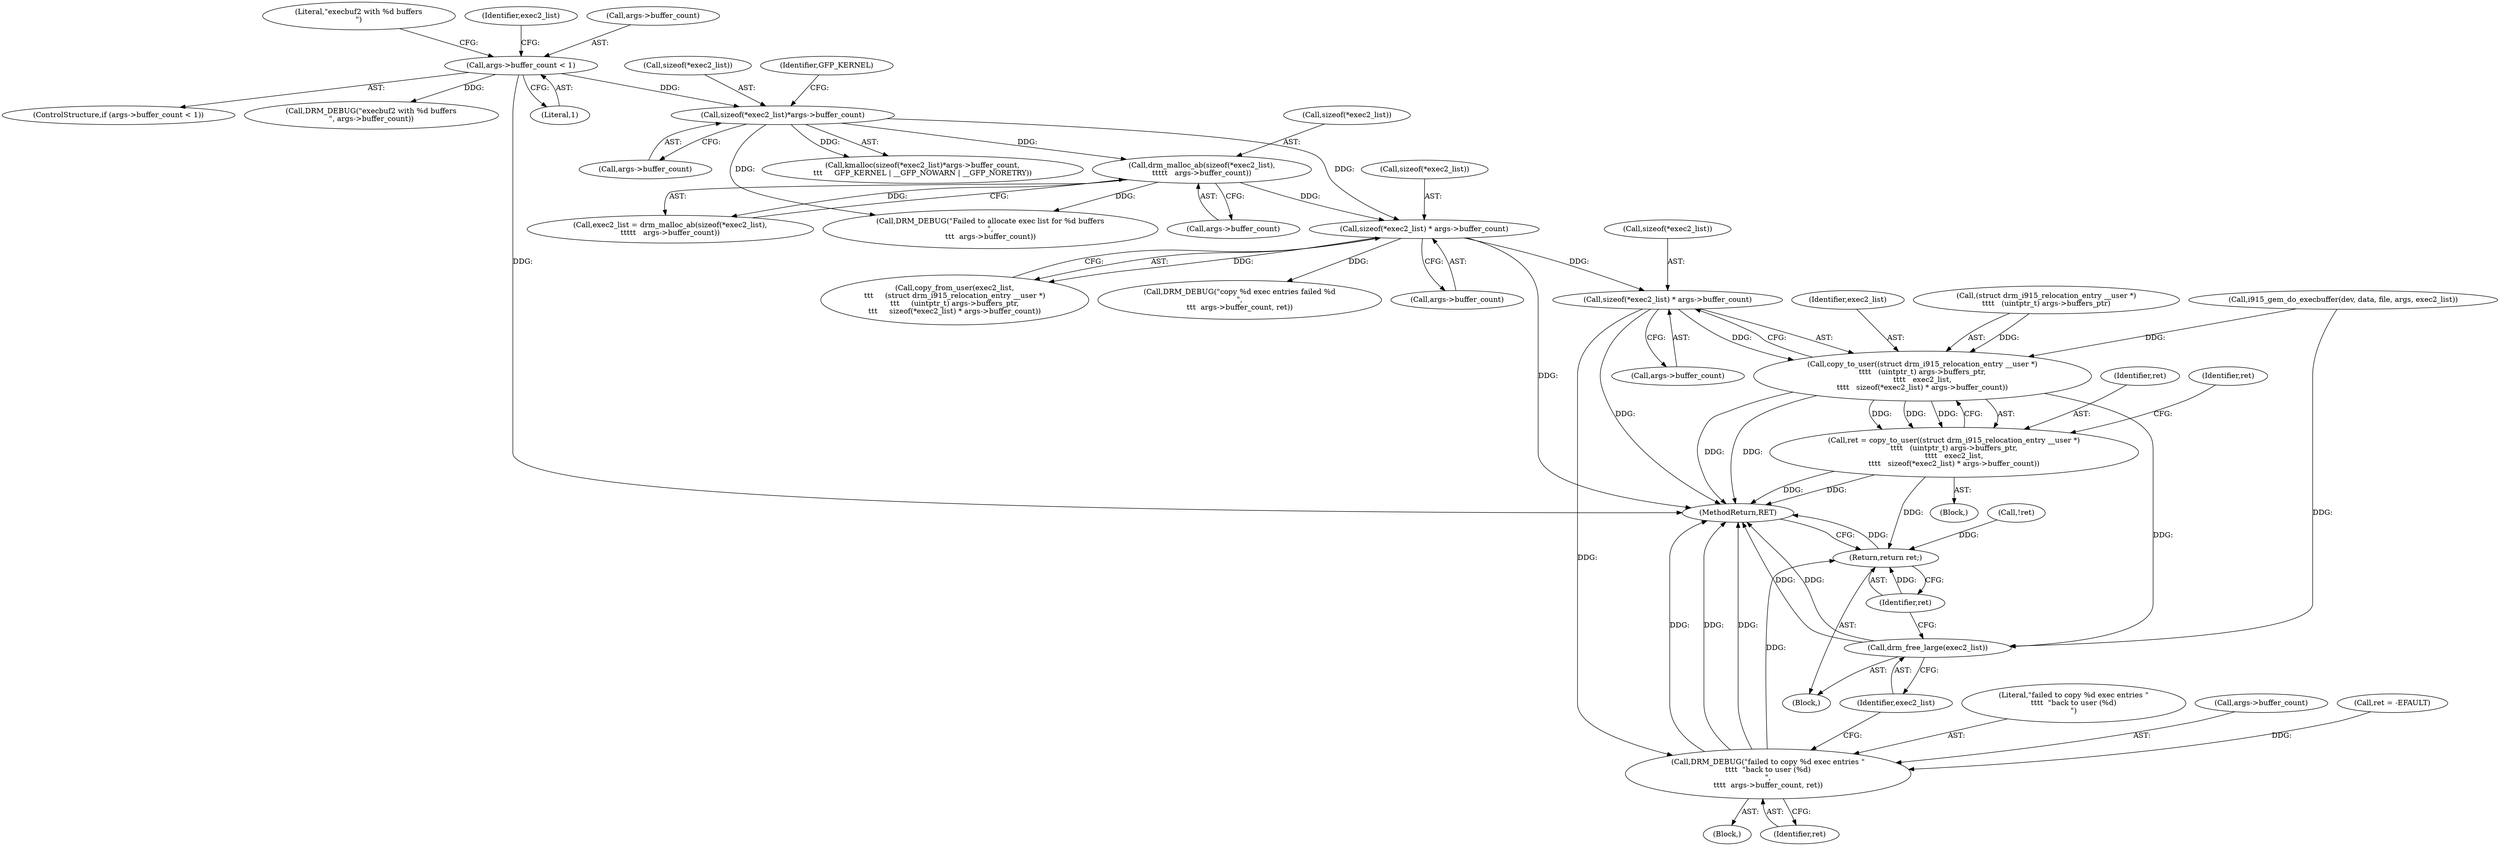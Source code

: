 digraph "1_linux_ed8cd3b2cd61004cab85380c52b1817aca1ca49b@API" {
"1000228" [label="(Call,sizeof(*exec2_list) * args->buffer_count)"];
"1000182" [label="(Call,sizeof(*exec2_list) * args->buffer_count)"];
"1000151" [label="(Call,drm_malloc_ab(sizeof(*exec2_list),\n\t\t\t\t\t   args->buffer_count))"];
"1000133" [label="(Call,sizeof(*exec2_list)*args->buffer_count)"];
"1000116" [label="(Call,args->buffer_count < 1)"];
"1000219" [label="(Call,copy_to_user((struct drm_i915_relocation_entry __user *)\n\t\t\t\t   (uintptr_t) args->buffers_ptr,\n\t\t\t\t   exec2_list,\n\t\t\t\t   sizeof(*exec2_list) * args->buffer_count))"];
"1000217" [label="(Call,ret = copy_to_user((struct drm_i915_relocation_entry __user *)\n\t\t\t\t   (uintptr_t) args->buffers_ptr,\n\t\t\t\t   exec2_list,\n\t\t\t\t   sizeof(*exec2_list) * args->buffer_count))"];
"1000250" [label="(Return,return ret;)"];
"1000248" [label="(Call,drm_free_large(exec2_list))"];
"1000242" [label="(Call,DRM_DEBUG(\"failed to copy %d exec entries \"\n\t\t\t\t  \"back to user (%d)\n\",\n\t\t\t\t  args->buffer_count, ret))"];
"1000123" [label="(Literal,\"execbuf2 with %d buffers\n\")"];
"1000131" [label="(Identifier,exec2_list)"];
"1000242" [label="(Call,DRM_DEBUG(\"failed to copy %d exec entries \"\n\t\t\t\t  \"back to user (%d)\n\",\n\t\t\t\t  args->buffer_count, ret))"];
"1000183" [label="(Call,sizeof(*exec2_list))"];
"1000173" [label="(Call,copy_from_user(exec2_list,\n\t\t\t     (struct drm_i915_relocation_entry __user *)\n\t\t\t     (uintptr_t) args->buffers_ptr,\n\t\t\t     sizeof(*exec2_list) * args->buffer_count))"];
"1000243" [label="(Literal,\"failed to copy %d exec entries \"\n\t\t\t\t  \"back to user (%d)\n\")"];
"1000117" [label="(Call,args->buffer_count)"];
"1000137" [label="(Call,args->buffer_count)"];
"1000151" [label="(Call,drm_malloc_ab(sizeof(*exec2_list),\n\t\t\t\t\t   args->buffer_count))"];
"1000141" [label="(Identifier,GFP_KERNEL)"];
"1000237" [label="(Block,)"];
"1000219" [label="(Call,copy_to_user((struct drm_i915_relocation_entry __user *)\n\t\t\t\t   (uintptr_t) args->buffers_ptr,\n\t\t\t\t   exec2_list,\n\t\t\t\t   sizeof(*exec2_list) * args->buffer_count))"];
"1000155" [label="(Call,args->buffer_count)"];
"1000120" [label="(Literal,1)"];
"1000251" [label="(Identifier,ret)"];
"1000152" [label="(Call,sizeof(*exec2_list))"];
"1000214" [label="(Call,!ret)"];
"1000194" [label="(Call,DRM_DEBUG(\"copy %d exec entries failed %d\n\",\n\t\t\t  args->buffer_count, ret))"];
"1000163" [label="(Call,DRM_DEBUG(\"Failed to allocate exec list for %d buffers\n\",\n\t\t\t  args->buffer_count))"];
"1000115" [label="(ControlStructure,if (args->buffer_count < 1))"];
"1000220" [label="(Call,(struct drm_i915_relocation_entry __user *)\n\t\t\t\t   (uintptr_t) args->buffers_ptr)"];
"1000132" [label="(Call,kmalloc(sizeof(*exec2_list)*args->buffer_count,\n\t\t\t     GFP_KERNEL | __GFP_NOWARN | __GFP_NORETRY))"];
"1000134" [label="(Call,sizeof(*exec2_list))"];
"1000217" [label="(Call,ret = copy_to_user((struct drm_i915_relocation_entry __user *)\n\t\t\t\t   (uintptr_t) args->buffers_ptr,\n\t\t\t\t   exec2_list,\n\t\t\t\t   sizeof(*exec2_list) * args->buffer_count))"];
"1000247" [label="(Identifier,ret)"];
"1000244" [label="(Call,args->buffer_count)"];
"1000250" [label="(Return,return ret;)"];
"1000122" [label="(Call,DRM_DEBUG(\"execbuf2 with %d buffers\n\", args->buffer_count))"];
"1000105" [label="(Block,)"];
"1000229" [label="(Call,sizeof(*exec2_list))"];
"1000133" [label="(Call,sizeof(*exec2_list)*args->buffer_count)"];
"1000218" [label="(Identifier,ret)"];
"1000238" [label="(Call,ret = -EFAULT)"];
"1000228" [label="(Call,sizeof(*exec2_list) * args->buffer_count)"];
"1000186" [label="(Call,args->buffer_count)"];
"1000149" [label="(Call,exec2_list = drm_malloc_ab(sizeof(*exec2_list),\n\t\t\t\t\t   args->buffer_count))"];
"1000248" [label="(Call,drm_free_large(exec2_list))"];
"1000252" [label="(MethodReturn,RET)"];
"1000116" [label="(Call,args->buffer_count < 1)"];
"1000236" [label="(Identifier,ret)"];
"1000207" [label="(Call,i915_gem_do_execbuffer(dev, data, file, args, exec2_list))"];
"1000232" [label="(Call,args->buffer_count)"];
"1000182" [label="(Call,sizeof(*exec2_list) * args->buffer_count)"];
"1000227" [label="(Identifier,exec2_list)"];
"1000249" [label="(Identifier,exec2_list)"];
"1000216" [label="(Block,)"];
"1000228" -> "1000219"  [label="AST: "];
"1000228" -> "1000232"  [label="CFG: "];
"1000229" -> "1000228"  [label="AST: "];
"1000232" -> "1000228"  [label="AST: "];
"1000219" -> "1000228"  [label="CFG: "];
"1000228" -> "1000252"  [label="DDG: "];
"1000228" -> "1000219"  [label="DDG: "];
"1000182" -> "1000228"  [label="DDG: "];
"1000228" -> "1000242"  [label="DDG: "];
"1000182" -> "1000173"  [label="AST: "];
"1000182" -> "1000186"  [label="CFG: "];
"1000183" -> "1000182"  [label="AST: "];
"1000186" -> "1000182"  [label="AST: "];
"1000173" -> "1000182"  [label="CFG: "];
"1000182" -> "1000252"  [label="DDG: "];
"1000182" -> "1000173"  [label="DDG: "];
"1000151" -> "1000182"  [label="DDG: "];
"1000133" -> "1000182"  [label="DDG: "];
"1000182" -> "1000194"  [label="DDG: "];
"1000151" -> "1000149"  [label="AST: "];
"1000151" -> "1000155"  [label="CFG: "];
"1000152" -> "1000151"  [label="AST: "];
"1000155" -> "1000151"  [label="AST: "];
"1000149" -> "1000151"  [label="CFG: "];
"1000151" -> "1000149"  [label="DDG: "];
"1000133" -> "1000151"  [label="DDG: "];
"1000151" -> "1000163"  [label="DDG: "];
"1000133" -> "1000132"  [label="AST: "];
"1000133" -> "1000137"  [label="CFG: "];
"1000134" -> "1000133"  [label="AST: "];
"1000137" -> "1000133"  [label="AST: "];
"1000141" -> "1000133"  [label="CFG: "];
"1000133" -> "1000132"  [label="DDG: "];
"1000116" -> "1000133"  [label="DDG: "];
"1000133" -> "1000163"  [label="DDG: "];
"1000116" -> "1000115"  [label="AST: "];
"1000116" -> "1000120"  [label="CFG: "];
"1000117" -> "1000116"  [label="AST: "];
"1000120" -> "1000116"  [label="AST: "];
"1000123" -> "1000116"  [label="CFG: "];
"1000131" -> "1000116"  [label="CFG: "];
"1000116" -> "1000252"  [label="DDG: "];
"1000116" -> "1000122"  [label="DDG: "];
"1000219" -> "1000217"  [label="AST: "];
"1000220" -> "1000219"  [label="AST: "];
"1000227" -> "1000219"  [label="AST: "];
"1000217" -> "1000219"  [label="CFG: "];
"1000219" -> "1000252"  [label="DDG: "];
"1000219" -> "1000252"  [label="DDG: "];
"1000219" -> "1000217"  [label="DDG: "];
"1000219" -> "1000217"  [label="DDG: "];
"1000219" -> "1000217"  [label="DDG: "];
"1000220" -> "1000219"  [label="DDG: "];
"1000207" -> "1000219"  [label="DDG: "];
"1000219" -> "1000248"  [label="DDG: "];
"1000217" -> "1000216"  [label="AST: "];
"1000218" -> "1000217"  [label="AST: "];
"1000236" -> "1000217"  [label="CFG: "];
"1000217" -> "1000252"  [label="DDG: "];
"1000217" -> "1000252"  [label="DDG: "];
"1000217" -> "1000250"  [label="DDG: "];
"1000250" -> "1000105"  [label="AST: "];
"1000250" -> "1000251"  [label="CFG: "];
"1000251" -> "1000250"  [label="AST: "];
"1000252" -> "1000250"  [label="CFG: "];
"1000250" -> "1000252"  [label="DDG: "];
"1000251" -> "1000250"  [label="DDG: "];
"1000214" -> "1000250"  [label="DDG: "];
"1000242" -> "1000250"  [label="DDG: "];
"1000248" -> "1000105"  [label="AST: "];
"1000248" -> "1000249"  [label="CFG: "];
"1000249" -> "1000248"  [label="AST: "];
"1000251" -> "1000248"  [label="CFG: "];
"1000248" -> "1000252"  [label="DDG: "];
"1000248" -> "1000252"  [label="DDG: "];
"1000207" -> "1000248"  [label="DDG: "];
"1000242" -> "1000237"  [label="AST: "];
"1000242" -> "1000247"  [label="CFG: "];
"1000243" -> "1000242"  [label="AST: "];
"1000244" -> "1000242"  [label="AST: "];
"1000247" -> "1000242"  [label="AST: "];
"1000249" -> "1000242"  [label="CFG: "];
"1000242" -> "1000252"  [label="DDG: "];
"1000242" -> "1000252"  [label="DDG: "];
"1000242" -> "1000252"  [label="DDG: "];
"1000238" -> "1000242"  [label="DDG: "];
}
